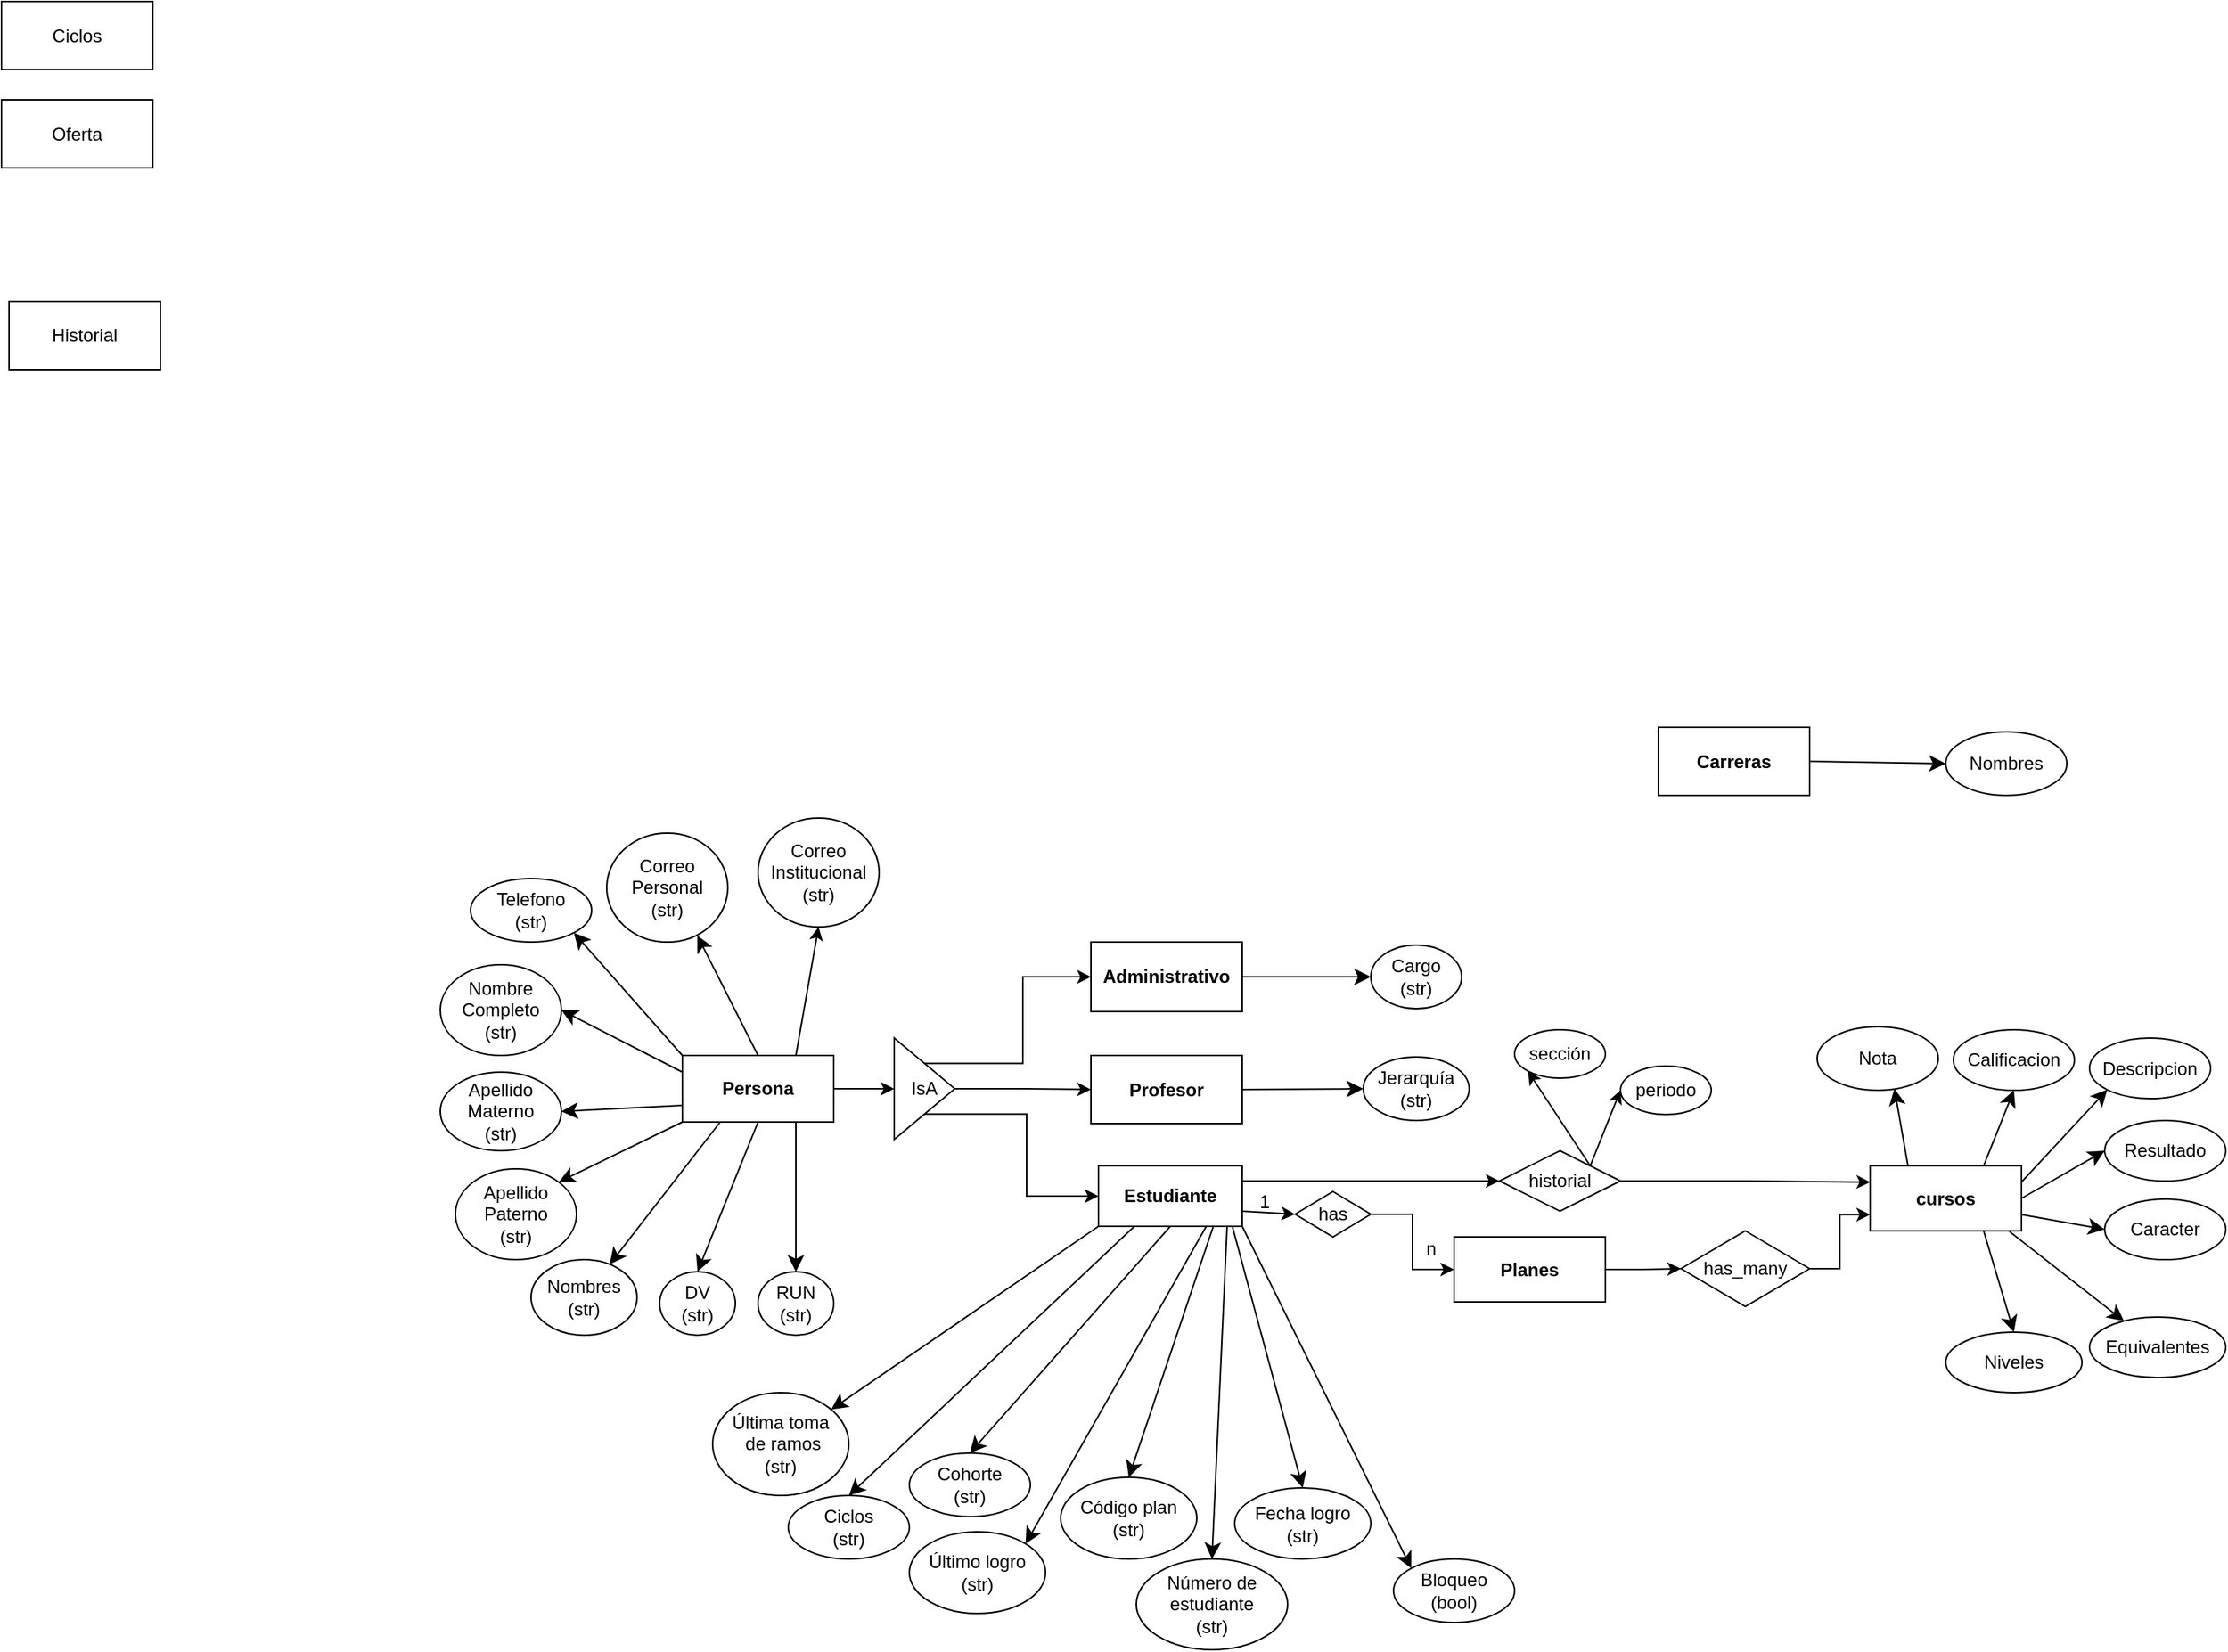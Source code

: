 <mxfile version="24.7.13">
  <diagram id="R2lEEEUBdFMjLlhIrx00" name="Page-1">
    <mxGraphModel dx="1750" dy="942" grid="1" gridSize="10" guides="1" tooltips="1" connect="1" arrows="1" fold="1" page="1" pageScale="1" pageWidth="1920" pageHeight="1200" math="0" shadow="0" extFonts="Permanent Marker^https://fonts.googleapis.com/css?family=Permanent+Marker">
      <root>
        <mxCell id="0" />
        <mxCell id="1" parent="0" />
        <mxCell id="MG-tQrr7yIfJ6AN1JKal-5" style="edgeStyle=orthogonalEdgeStyle;rounded=0;orthogonalLoop=1;jettySize=auto;html=1;exitX=1;exitY=0.5;exitDx=0;exitDy=0;entryX=0;entryY=0.25;entryDx=0;entryDy=0;" parent="1" source="MG-tQrr7yIfJ6AN1JKal-6" target="rtoRlGTTKdL7VZsekByU-3" edge="1">
          <mxGeometry relative="1" as="geometry" />
        </mxCell>
        <mxCell id="3uj9dtnOWf63wuL9Hech-1" value="&lt;b&gt;Estudiante&lt;/b&gt;" style="rounded=0;whiteSpace=wrap;html=1;" parent="1" vertex="1">
          <mxGeometry x="855" y="1010" width="95" height="40" as="geometry" />
        </mxCell>
        <mxCell id="3uj9dtnOWf63wuL9Hech-2" value="&lt;b&gt;Profesor&lt;/b&gt;" style="rounded=0;whiteSpace=wrap;html=1;" parent="1" vertex="1">
          <mxGeometry x="850" y="937" width="100" height="45" as="geometry" />
        </mxCell>
        <mxCell id="-E-6xSp3zLx3lU_JsxDd-4" style="edgeStyle=none;curved=1;rounded=0;orthogonalLoop=1;jettySize=auto;html=1;exitX=0.75;exitY=1;exitDx=0;exitDy=0;fontSize=12;startSize=8;endSize=8;entryX=0.5;entryY=0;entryDx=0;entryDy=0;" parent="1" source="3uj9dtnOWf63wuL9Hech-3" target="-E-6xSp3zLx3lU_JsxDd-5" edge="1">
          <mxGeometry relative="1" as="geometry">
            <mxPoint x="780" y="990" as="targetPoint" />
          </mxGeometry>
        </mxCell>
        <mxCell id="-E-6xSp3zLx3lU_JsxDd-10" style="edgeStyle=none;curved=1;rounded=0;orthogonalLoop=1;jettySize=auto;html=1;exitX=0.25;exitY=1;exitDx=0;exitDy=0;fontSize=12;startSize=8;endSize=8;" parent="1" source="3uj9dtnOWf63wuL9Hech-3" target="-E-6xSp3zLx3lU_JsxDd-9" edge="1">
          <mxGeometry relative="1" as="geometry" />
        </mxCell>
        <mxCell id="-E-6xSp3zLx3lU_JsxDd-12" style="edgeStyle=none;curved=1;rounded=0;orthogonalLoop=1;jettySize=auto;html=1;exitX=0;exitY=1;exitDx=0;exitDy=0;entryX=1;entryY=0;entryDx=0;entryDy=0;fontSize=12;startSize=8;endSize=8;" parent="1" source="3uj9dtnOWf63wuL9Hech-3" target="-E-6xSp3zLx3lU_JsxDd-11" edge="1">
          <mxGeometry relative="1" as="geometry" />
        </mxCell>
        <mxCell id="-E-6xSp3zLx3lU_JsxDd-14" style="edgeStyle=none;curved=1;rounded=0;orthogonalLoop=1;jettySize=auto;html=1;exitX=0;exitY=0.75;exitDx=0;exitDy=0;entryX=1;entryY=0.5;entryDx=0;entryDy=0;fontSize=12;startSize=8;endSize=8;entryPerimeter=0;" parent="1" source="3uj9dtnOWf63wuL9Hech-3" target="-E-6xSp3zLx3lU_JsxDd-13" edge="1">
          <mxGeometry relative="1" as="geometry" />
        </mxCell>
        <mxCell id="-E-6xSp3zLx3lU_JsxDd-16" style="edgeStyle=none;curved=1;rounded=0;orthogonalLoop=1;jettySize=auto;html=1;exitX=0;exitY=0.25;exitDx=0;exitDy=0;entryX=1;entryY=0.5;entryDx=0;entryDy=0;fontSize=12;startSize=8;endSize=8;" parent="1" source="3uj9dtnOWf63wuL9Hech-3" target="-E-6xSp3zLx3lU_JsxDd-15" edge="1">
          <mxGeometry relative="1" as="geometry" />
        </mxCell>
        <mxCell id="-E-6xSp3zLx3lU_JsxDd-18" style="edgeStyle=none;curved=1;rounded=0;orthogonalLoop=1;jettySize=auto;html=1;exitX=0;exitY=0;exitDx=0;exitDy=0;entryX=1;entryY=1;entryDx=0;entryDy=0;fontSize=12;startSize=8;endSize=8;" parent="1" source="3uj9dtnOWf63wuL9Hech-3" target="-E-6xSp3zLx3lU_JsxDd-17" edge="1">
          <mxGeometry relative="1" as="geometry" />
        </mxCell>
        <mxCell id="-E-6xSp3zLx3lU_JsxDd-20" style="edgeStyle=none;curved=1;rounded=0;orthogonalLoop=1;jettySize=auto;html=1;exitX=0.5;exitY=0;exitDx=0;exitDy=0;entryX=0.748;entryY=0.94;entryDx=0;entryDy=0;fontSize=12;startSize=8;endSize=8;entryPerimeter=0;" parent="1" source="3uj9dtnOWf63wuL9Hech-3" target="-E-6xSp3zLx3lU_JsxDd-19" edge="1">
          <mxGeometry relative="1" as="geometry" />
        </mxCell>
        <mxCell id="vODttAvqWpY4VJm_xrX_-4" style="edgeStyle=orthogonalEdgeStyle;rounded=0;orthogonalLoop=1;jettySize=auto;html=1;exitX=0.5;exitY=0;exitDx=0;exitDy=0;entryX=0;entryY=0.5;entryDx=0;entryDy=0;" parent="1" source="vODttAvqWpY4VJm_xrX_-25" target="3uj9dtnOWf63wuL9Hech-4" edge="1">
          <mxGeometry relative="1" as="geometry">
            <mxPoint x="750" y="935.2" as="sourcePoint" />
          </mxGeometry>
        </mxCell>
        <mxCell id="vODttAvqWpY4VJm_xrX_-8" style="edgeStyle=orthogonalEdgeStyle;rounded=0;orthogonalLoop=1;jettySize=auto;html=1;exitX=1;exitY=0.5;exitDx=0;exitDy=0;entryX=0;entryY=0.5;entryDx=0;entryDy=0;" parent="1" source="vODttAvqWpY4VJm_xrX_-25" target="3uj9dtnOWf63wuL9Hech-2" edge="1">
          <mxGeometry relative="1" as="geometry">
            <mxPoint x="790" y="959.495" as="sourcePoint" />
          </mxGeometry>
        </mxCell>
        <mxCell id="vODttAvqWpY4VJm_xrX_-10" style="edgeStyle=orthogonalEdgeStyle;rounded=0;orthogonalLoop=1;jettySize=auto;html=1;exitX=0.5;exitY=1;exitDx=0;exitDy=0;entryX=0;entryY=0.5;entryDx=0;entryDy=0;" parent="1" source="vODttAvqWpY4VJm_xrX_-25" target="3uj9dtnOWf63wuL9Hech-1" edge="1">
          <mxGeometry relative="1" as="geometry">
            <mxPoint x="750" y="983.79" as="sourcePoint" />
          </mxGeometry>
        </mxCell>
        <mxCell id="3uj9dtnOWf63wuL9Hech-3" value="&lt;b&gt;Persona&lt;/b&gt;" style="rounded=0;whiteSpace=wrap;html=1;" parent="1" vertex="1">
          <mxGeometry x="580" y="937" width="100" height="44" as="geometry" />
        </mxCell>
        <mxCell id="3uj9dtnOWf63wuL9Hech-4" value="&lt;b&gt;Administrativo&lt;/b&gt;" style="rounded=0;whiteSpace=wrap;html=1;" parent="1" vertex="1">
          <mxGeometry x="850" y="862" width="100" height="46" as="geometry" />
        </mxCell>
        <mxCell id="-E-6xSp3zLx3lU_JsxDd-24" style="edgeStyle=none;curved=1;rounded=0;orthogonalLoop=1;jettySize=auto;html=1;exitX=1;exitY=0.5;exitDx=0;exitDy=0;entryX=0;entryY=0.5;entryDx=0;entryDy=0;fontSize=12;startSize=8;endSize=8;" parent="1" source="rtoRlGTTKdL7VZsekByU-1" target="-E-6xSp3zLx3lU_JsxDd-23" edge="1">
          <mxGeometry relative="1" as="geometry" />
        </mxCell>
        <mxCell id="rtoRlGTTKdL7VZsekByU-1" value="&lt;b&gt;Carreras&lt;/b&gt;" style="rounded=0;whiteSpace=wrap;html=1;" parent="1" vertex="1">
          <mxGeometry x="1225" y="720" width="100" height="45" as="geometry" />
        </mxCell>
        <mxCell id="jiZP9g_ptGtQ_ahqqMPu-5" style="edgeStyle=orthogonalEdgeStyle;rounded=0;orthogonalLoop=1;jettySize=auto;html=1;exitX=1;exitY=0.5;exitDx=0;exitDy=0;entryX=0;entryY=0.75;entryDx=0;entryDy=0;" parent="1" source="jiZP9g_ptGtQ_ahqqMPu-6" target="rtoRlGTTKdL7VZsekByU-3" edge="1">
          <mxGeometry relative="1" as="geometry" />
        </mxCell>
        <mxCell id="rtoRlGTTKdL7VZsekByU-2" value="&lt;b&gt;Planes&lt;/b&gt;" style="rounded=0;whiteSpace=wrap;html=1;" parent="1" vertex="1">
          <mxGeometry x="1090" y="1057" width="100" height="43" as="geometry" />
        </mxCell>
        <mxCell id="-E-6xSp3zLx3lU_JsxDd-29" style="edgeStyle=none;curved=1;rounded=0;orthogonalLoop=1;jettySize=auto;html=1;exitX=0.25;exitY=0;exitDx=0;exitDy=0;entryX=0.638;entryY=0.976;entryDx=0;entryDy=0;fontSize=12;startSize=8;endSize=8;entryPerimeter=0;" parent="1" source="rtoRlGTTKdL7VZsekByU-3" target="-E-6xSp3zLx3lU_JsxDd-28" edge="1">
          <mxGeometry relative="1" as="geometry" />
        </mxCell>
        <mxCell id="-E-6xSp3zLx3lU_JsxDd-31" style="edgeStyle=none;curved=1;rounded=0;orthogonalLoop=1;jettySize=auto;html=1;exitX=0.75;exitY=0;exitDx=0;exitDy=0;fontSize=12;startSize=8;endSize=8;entryX=0.5;entryY=1;entryDx=0;entryDy=0;" parent="1" source="rtoRlGTTKdL7VZsekByU-3" target="-E-6xSp3zLx3lU_JsxDd-30" edge="1">
          <mxGeometry relative="1" as="geometry">
            <mxPoint x="1532" y="972" as="targetPoint" />
          </mxGeometry>
        </mxCell>
        <mxCell id="-E-6xSp3zLx3lU_JsxDd-33" style="edgeStyle=none;curved=1;rounded=0;orthogonalLoop=1;jettySize=auto;html=1;exitX=1;exitY=0.25;exitDx=0;exitDy=0;entryX=0;entryY=1;entryDx=0;entryDy=0;fontSize=12;startSize=8;endSize=8;" parent="1" source="rtoRlGTTKdL7VZsekByU-3" target="-E-6xSp3zLx3lU_JsxDd-32" edge="1">
          <mxGeometry relative="1" as="geometry" />
        </mxCell>
        <mxCell id="-E-6xSp3zLx3lU_JsxDd-35" style="edgeStyle=none;curved=1;rounded=0;orthogonalLoop=1;jettySize=auto;html=1;exitX=1;exitY=0.5;exitDx=0;exitDy=0;fontSize=12;startSize=8;endSize=8;entryX=0;entryY=0.5;entryDx=0;entryDy=0;" parent="1" source="rtoRlGTTKdL7VZsekByU-3" target="-E-6xSp3zLx3lU_JsxDd-34" edge="1">
          <mxGeometry relative="1" as="geometry" />
        </mxCell>
        <mxCell id="-E-6xSp3zLx3lU_JsxDd-39" style="edgeStyle=none;curved=1;rounded=0;orthogonalLoop=1;jettySize=auto;html=1;exitX=0.92;exitY=1.008;exitDx=0;exitDy=0;fontSize=12;startSize=8;endSize=8;exitPerimeter=0;" parent="1" source="rtoRlGTTKdL7VZsekByU-3" target="-E-6xSp3zLx3lU_JsxDd-38" edge="1">
          <mxGeometry relative="1" as="geometry" />
        </mxCell>
        <mxCell id="rtoRlGTTKdL7VZsekByU-3" value="&lt;b&gt;cursos&lt;/b&gt;" style="rounded=0;whiteSpace=wrap;html=1;" parent="1" vertex="1">
          <mxGeometry x="1365" y="1010" width="100" height="43" as="geometry" />
        </mxCell>
        <mxCell id="-E-6xSp3zLx3lU_JsxDd-1" value="Ciclos" style="rounded=0;whiteSpace=wrap;html=1;" parent="1" vertex="1">
          <mxGeometry x="130" y="240" width="100" height="45" as="geometry" />
        </mxCell>
        <mxCell id="-E-6xSp3zLx3lU_JsxDd-2" value="Oferta" style="rounded=0;whiteSpace=wrap;html=1;" parent="1" vertex="1">
          <mxGeometry x="130" y="305" width="100" height="45" as="geometry" />
        </mxCell>
        <mxCell id="-E-6xSp3zLx3lU_JsxDd-3" value="Historial" style="rounded=0;whiteSpace=wrap;html=1;" parent="1" vertex="1">
          <mxGeometry x="135" y="438.5" width="100" height="45" as="geometry" />
        </mxCell>
        <mxCell id="-E-6xSp3zLx3lU_JsxDd-5" value="RUN&lt;div&gt;(str)&lt;/div&gt;" style="ellipse;whiteSpace=wrap;html=1;" parent="1" vertex="1">
          <mxGeometry x="630" y="1080" width="50" height="42" as="geometry" />
        </mxCell>
        <mxCell id="-E-6xSp3zLx3lU_JsxDd-6" value="DV&lt;div&gt;(str)&lt;/div&gt;" style="ellipse;whiteSpace=wrap;html=1;" parent="1" vertex="1">
          <mxGeometry x="565" y="1080" width="50" height="42" as="geometry" />
        </mxCell>
        <mxCell id="-E-6xSp3zLx3lU_JsxDd-7" style="edgeStyle=none;curved=1;rounded=0;orthogonalLoop=1;jettySize=auto;html=1;exitX=0.5;exitY=1;exitDx=0;exitDy=0;entryX=0.5;entryY=0;entryDx=0;entryDy=0;fontSize=12;startSize=8;endSize=8;" parent="1" source="3uj9dtnOWf63wuL9Hech-3" target="-E-6xSp3zLx3lU_JsxDd-6" edge="1">
          <mxGeometry relative="1" as="geometry" />
        </mxCell>
        <mxCell id="-E-6xSp3zLx3lU_JsxDd-9" value="Nombres&lt;div&gt;(str)&lt;/div&gt;" style="ellipse;whiteSpace=wrap;html=1;" parent="1" vertex="1">
          <mxGeometry x="480" y="1072" width="70" height="50" as="geometry" />
        </mxCell>
        <mxCell id="-E-6xSp3zLx3lU_JsxDd-11" value="Apellido Paterno&lt;div&gt;(str)&lt;/div&gt;" style="ellipse;whiteSpace=wrap;html=1;" parent="1" vertex="1">
          <mxGeometry x="430" y="1012" width="80" height="60" as="geometry" />
        </mxCell>
        <mxCell id="-E-6xSp3zLx3lU_JsxDd-13" value="Apellido Materno&lt;div&gt;(str)&lt;/div&gt;" style="ellipse;whiteSpace=wrap;html=1;" parent="1" vertex="1">
          <mxGeometry x="420" y="948" width="80" height="52" as="geometry" />
        </mxCell>
        <mxCell id="P8kN37uJ9n46lhY9FdP0-14" value="Cohorte&lt;div&gt;(str)&lt;/div&gt;" style="ellipse;whiteSpace=wrap;html=1;" parent="1" vertex="1">
          <mxGeometry x="730" y="1200" width="80" height="42" as="geometry" />
        </mxCell>
        <mxCell id="-E-6xSp3zLx3lU_JsxDd-15" value="Nombre Completo&lt;div&gt;(str)&lt;/div&gt;" style="ellipse;whiteSpace=wrap;html=1;" parent="1" vertex="1">
          <mxGeometry x="420" y="877" width="80" height="60" as="geometry" />
        </mxCell>
        <mxCell id="P8kN37uJ9n46lhY9FdP0-16" value="Código plan&lt;div&gt;(str)&lt;/div&gt;" style="ellipse;whiteSpace=wrap;html=1;" parent="1" vertex="1">
          <mxGeometry x="830" y="1216" width="90" height="54" as="geometry" />
        </mxCell>
        <mxCell id="-E-6xSp3zLx3lU_JsxDd-17" value="Telefono&lt;div&gt;(str)&lt;/div&gt;" style="ellipse;whiteSpace=wrap;html=1;" parent="1" vertex="1">
          <mxGeometry x="440" y="820" width="80" height="42" as="geometry" />
        </mxCell>
        <mxCell id="P8kN37uJ9n46lhY9FdP0-17" value="Jerarquía&lt;div&gt;(str)&lt;/div&gt;" style="ellipse;whiteSpace=wrap;html=1;" parent="1" vertex="1">
          <mxGeometry x="1030" y="938" width="70" height="42" as="geometry" />
        </mxCell>
        <mxCell id="-E-6xSp3zLx3lU_JsxDd-19" value="Correo Personal&lt;div&gt;(str)&lt;/div&gt;" style="ellipse;whiteSpace=wrap;html=1;" parent="1" vertex="1">
          <mxGeometry x="530" y="790" width="80" height="72" as="geometry" />
        </mxCell>
        <mxCell id="P8kN37uJ9n46lhY9FdP0-18" value="Cargo&lt;div&gt;(str)&lt;/div&gt;" style="ellipse;whiteSpace=wrap;html=1;" parent="1" vertex="1">
          <mxGeometry x="1035" y="864" width="60" height="42" as="geometry" />
        </mxCell>
        <mxCell id="-E-6xSp3zLx3lU_JsxDd-21" value="Correo Institucional&lt;div&gt;(str)&lt;/div&gt;" style="ellipse;whiteSpace=wrap;html=1;" parent="1" vertex="1">
          <mxGeometry x="630" y="780" width="80" height="72" as="geometry" />
        </mxCell>
        <mxCell id="P8kN37uJ9n46lhY9FdP0-19" style="edgeStyle=none;curved=1;rounded=0;orthogonalLoop=1;jettySize=auto;html=1;exitX=1;exitY=0.5;exitDx=0;exitDy=0;entryX=0;entryY=0.5;entryDx=0;entryDy=0;fontSize=12;startSize=8;endSize=8;" parent="1" source="3uj9dtnOWf63wuL9Hech-2" target="P8kN37uJ9n46lhY9FdP0-17" edge="1">
          <mxGeometry relative="1" as="geometry">
            <mxPoint x="565" y="92.5" as="sourcePoint" />
            <mxPoint x="590" y="136.5" as="targetPoint" />
          </mxGeometry>
        </mxCell>
        <mxCell id="-E-6xSp3zLx3lU_JsxDd-23" value="Nombres" style="ellipse;whiteSpace=wrap;html=1;" parent="1" vertex="1">
          <mxGeometry x="1415" y="723" width="80" height="42" as="geometry" />
        </mxCell>
        <mxCell id="P8kN37uJ9n46lhY9FdP0-20" style="edgeStyle=none;curved=1;rounded=0;orthogonalLoop=1;jettySize=auto;html=1;exitX=1;exitY=0.5;exitDx=0;exitDy=0;entryX=0;entryY=0.5;entryDx=0;entryDy=0;fontSize=12;startSize=8;endSize=8;" parent="1" source="3uj9dtnOWf63wuL9Hech-4" target="P8kN37uJ9n46lhY9FdP0-18" edge="1">
          <mxGeometry relative="1" as="geometry">
            <mxPoint x="960" y="265" as="sourcePoint" />
            <mxPoint x="960" y="290" as="targetPoint" />
          </mxGeometry>
        </mxCell>
        <mxCell id="-E-6xSp3zLx3lU_JsxDd-28" value="Nota" style="ellipse;whiteSpace=wrap;html=1;" parent="1" vertex="1">
          <mxGeometry x="1330" y="918" width="80" height="42" as="geometry" />
        </mxCell>
        <mxCell id="P8kN37uJ9n46lhY9FdP0-21" value="Último logro&lt;div&gt;(str)&lt;/div&gt;" style="ellipse;whiteSpace=wrap;html=1;" parent="1" vertex="1">
          <mxGeometry x="730" y="1252" width="90" height="54" as="geometry" />
        </mxCell>
        <mxCell id="-E-6xSp3zLx3lU_JsxDd-30" value="Calificacion" style="ellipse;whiteSpace=wrap;html=1;" parent="1" vertex="1">
          <mxGeometry x="1420" y="920" width="80" height="40" as="geometry" />
        </mxCell>
        <mxCell id="P8kN37uJ9n46lhY9FdP0-22" style="edgeStyle=none;curved=1;rounded=0;orthogonalLoop=1;jettySize=auto;html=1;exitX=0.75;exitY=1;exitDx=0;exitDy=0;entryX=1;entryY=0;entryDx=0;entryDy=0;fontSize=12;startSize=8;endSize=8;" parent="1" source="3uj9dtnOWf63wuL9Hech-1" target="P8kN37uJ9n46lhY9FdP0-21" edge="1">
          <mxGeometry relative="1" as="geometry">
            <mxPoint x="865" y="1307" as="sourcePoint" />
            <mxPoint x="865" y="1342" as="targetPoint" />
          </mxGeometry>
        </mxCell>
        <mxCell id="-E-6xSp3zLx3lU_JsxDd-32" value="Descripcion" style="ellipse;whiteSpace=wrap;html=1;" parent="1" vertex="1">
          <mxGeometry x="1510" y="925.5" width="80" height="40" as="geometry" />
        </mxCell>
        <mxCell id="P8kN37uJ9n46lhY9FdP0-23" style="edgeStyle=none;curved=1;rounded=0;orthogonalLoop=1;jettySize=auto;html=1;exitX=0.799;exitY=1;exitDx=0;exitDy=0;entryX=0.5;entryY=0;entryDx=0;entryDy=0;fontSize=12;startSize=8;endSize=8;exitPerimeter=0;" parent="1" source="3uj9dtnOWf63wuL9Hech-1" target="P8kN37uJ9n46lhY9FdP0-16" edge="1">
          <mxGeometry relative="1" as="geometry">
            <mxPoint x="965" y="1142" as="sourcePoint" />
            <mxPoint x="975" y="1177" as="targetPoint" />
          </mxGeometry>
        </mxCell>
        <mxCell id="-E-6xSp3zLx3lU_JsxDd-34" value="Resultado" style="ellipse;whiteSpace=wrap;html=1;" parent="1" vertex="1">
          <mxGeometry x="1520" y="980" width="80" height="40" as="geometry" />
        </mxCell>
        <mxCell id="-E-6xSp3zLx3lU_JsxDd-36" value="Caracter" style="ellipse;whiteSpace=wrap;html=1;" parent="1" vertex="1">
          <mxGeometry x="1520" y="1032" width="80" height="40" as="geometry" />
        </mxCell>
        <mxCell id="P8kN37uJ9n46lhY9FdP0-25" style="edgeStyle=none;curved=1;rounded=0;orthogonalLoop=1;jettySize=auto;html=1;exitX=0.5;exitY=1;exitDx=0;exitDy=0;entryX=0.5;entryY=0;entryDx=0;entryDy=0;fontSize=12;startSize=8;endSize=8;" parent="1" source="3uj9dtnOWf63wuL9Hech-1" target="P8kN37uJ9n46lhY9FdP0-14" edge="1">
          <mxGeometry relative="1" as="geometry">
            <mxPoint x="1015" y="1142" as="sourcePoint" />
            <mxPoint x="1065" y="1153" as="targetPoint" />
          </mxGeometry>
        </mxCell>
        <mxCell id="-E-6xSp3zLx3lU_JsxDd-37" style="edgeStyle=none;curved=1;rounded=0;orthogonalLoop=1;jettySize=auto;html=1;entryX=0;entryY=0.5;entryDx=0;entryDy=0;fontSize=12;startSize=8;endSize=8;exitX=1;exitY=0.75;exitDx=0;exitDy=0;" parent="1" source="rtoRlGTTKdL7VZsekByU-3" target="-E-6xSp3zLx3lU_JsxDd-36" edge="1">
          <mxGeometry relative="1" as="geometry">
            <mxPoint x="1470" y="1050" as="sourcePoint" />
          </mxGeometry>
        </mxCell>
        <mxCell id="P8kN37uJ9n46lhY9FdP0-27" value="Fecha logro&lt;div&gt;(str)&lt;/div&gt;" style="ellipse;whiteSpace=wrap;html=1;" parent="1" vertex="1">
          <mxGeometry x="945" y="1223" width="90" height="47" as="geometry" />
        </mxCell>
        <mxCell id="-E-6xSp3zLx3lU_JsxDd-38" value="Equivalentes" style="ellipse;whiteSpace=wrap;html=1;" parent="1" vertex="1">
          <mxGeometry x="1510" y="1110" width="90" height="40" as="geometry" />
        </mxCell>
        <mxCell id="P8kN37uJ9n46lhY9FdP0-28" style="edgeStyle=none;curved=1;rounded=0;orthogonalLoop=1;jettySize=auto;html=1;exitX=0.93;exitY=0.99;exitDx=0;exitDy=0;entryX=0.5;entryY=0;entryDx=0;entryDy=0;fontSize=12;startSize=8;endSize=8;exitPerimeter=0;" parent="1" source="3uj9dtnOWf63wuL9Hech-1" target="P8kN37uJ9n46lhY9FdP0-27" edge="1">
          <mxGeometry relative="1" as="geometry">
            <mxPoint x="865" y="1112" as="sourcePoint" />
            <mxPoint x="775" y="1322" as="targetPoint" />
          </mxGeometry>
        </mxCell>
        <mxCell id="-E-6xSp3zLx3lU_JsxDd-43" value="Niveles" style="ellipse;whiteSpace=wrap;html=1;" parent="1" vertex="1">
          <mxGeometry x="1415" y="1120" width="90" height="40" as="geometry" />
        </mxCell>
        <mxCell id="P8kN37uJ9n46lhY9FdP0-29" value="Última toma&lt;div&gt;&amp;nbsp;de ramos&lt;div&gt;(str)&lt;/div&gt;&lt;/div&gt;" style="ellipse;whiteSpace=wrap;html=1;" parent="1" vertex="1">
          <mxGeometry x="600" y="1160" width="90" height="68" as="geometry" />
        </mxCell>
        <mxCell id="-E-6xSp3zLx3lU_JsxDd-44" style="edgeStyle=none;curved=1;rounded=0;orthogonalLoop=1;jettySize=auto;html=1;exitX=0.75;exitY=1;exitDx=0;exitDy=0;entryX=0.5;entryY=0;entryDx=0;entryDy=0;fontSize=12;startSize=8;endSize=8;" parent="1" source="rtoRlGTTKdL7VZsekByU-3" target="-E-6xSp3zLx3lU_JsxDd-43" edge="1">
          <mxGeometry relative="1" as="geometry" />
        </mxCell>
        <mxCell id="P8kN37uJ9n46lhY9FdP0-30" style="edgeStyle=none;curved=1;rounded=0;orthogonalLoop=1;jettySize=auto;html=1;exitX=0;exitY=1;exitDx=0;exitDy=0;fontSize=12;startSize=8;endSize=8;" parent="1" source="3uj9dtnOWf63wuL9Hech-1" target="P8kN37uJ9n46lhY9FdP0-29" edge="1">
          <mxGeometry relative="1" as="geometry">
            <mxPoint x="855" y="1000" as="sourcePoint" />
            <mxPoint x="895" y="1142" as="targetPoint" />
          </mxGeometry>
        </mxCell>
        <mxCell id="P8kN37uJ9n46lhY9FdP0-31" value="Ciclos&lt;div&gt;(str)&lt;/div&gt;" style="ellipse;whiteSpace=wrap;html=1;" parent="1" vertex="1">
          <mxGeometry x="650" y="1228" width="80" height="42" as="geometry" />
        </mxCell>
        <mxCell id="P8kN37uJ9n46lhY9FdP0-32" style="edgeStyle=none;curved=1;rounded=0;orthogonalLoop=1;jettySize=auto;html=1;exitX=0.25;exitY=1;exitDx=0;exitDy=0;fontSize=12;startSize=8;endSize=8;entryX=0.5;entryY=0;entryDx=0;entryDy=0;" parent="1" source="3uj9dtnOWf63wuL9Hech-1" target="P8kN37uJ9n46lhY9FdP0-31" edge="1">
          <mxGeometry relative="1" as="geometry">
            <mxPoint x="945" y="970" as="sourcePoint" />
            <mxPoint x="730" y="1210" as="targetPoint" />
          </mxGeometry>
        </mxCell>
        <mxCell id="MG-tQrr7yIfJ6AN1JKal-1" value="" style="endArrow=classic;html=1;rounded=0;entryX=0.5;entryY=1;entryDx=0;entryDy=0;exitX=0.75;exitY=0;exitDx=0;exitDy=0;" parent="1" source="3uj9dtnOWf63wuL9Hech-3" target="-E-6xSp3zLx3lU_JsxDd-21" edge="1">
          <mxGeometry width="50" height="50" relative="1" as="geometry">
            <mxPoint x="650" y="937" as="sourcePoint" />
            <mxPoint x="700" y="887" as="targetPoint" />
          </mxGeometry>
        </mxCell>
        <mxCell id="vODttAvqWpY4VJm_xrX_-12" value="" style="edgeStyle=none;curved=1;rounded=0;orthogonalLoop=1;jettySize=auto;html=1;entryX=0.5;entryY=0;entryDx=0;entryDy=0;fontSize=12;startSize=8;endSize=8;" parent="1" target="P8kN37uJ9n46lhY9FdP0-15" edge="1">
          <mxGeometry relative="1" as="geometry">
            <mxPoint x="940" y="1050" as="sourcePoint" />
            <mxPoint x="1110" y="1191" as="targetPoint" />
          </mxGeometry>
        </mxCell>
        <mxCell id="P8kN37uJ9n46lhY9FdP0-15" value="Número de estudiante&lt;div&gt;(str)&lt;/div&gt;" style="ellipse;whiteSpace=wrap;html=1;" parent="1" vertex="1">
          <mxGeometry x="880" y="1270" width="100" height="60" as="geometry" />
        </mxCell>
        <mxCell id="vODttAvqWpY4VJm_xrX_-16" value="Bloqueo&lt;div&gt;(bool)&lt;/div&gt;" style="ellipse;whiteSpace=wrap;html=1;" parent="1" vertex="1">
          <mxGeometry x="1050" y="1270" width="80" height="42" as="geometry" />
        </mxCell>
        <mxCell id="vODttAvqWpY4VJm_xrX_-23" value="" style="edgeStyle=orthogonalEdgeStyle;rounded=0;orthogonalLoop=1;jettySize=auto;html=1;exitX=1;exitY=0.5;exitDx=0;exitDy=0;entryX=0;entryY=0.5;entryDx=0;entryDy=0;" parent="1" source="3uj9dtnOWf63wuL9Hech-3" target="vODttAvqWpY4VJm_xrX_-25" edge="1">
          <mxGeometry relative="1" as="geometry">
            <mxPoint x="680" y="959" as="sourcePoint" />
            <mxPoint x="710" y="959.495" as="targetPoint" />
          </mxGeometry>
        </mxCell>
        <mxCell id="vODttAvqWpY4VJm_xrX_-25" value="IsA" style="triangle;whiteSpace=wrap;html=1;" parent="1" vertex="1">
          <mxGeometry x="720" y="925.5" width="40" height="67" as="geometry" />
        </mxCell>
        <mxCell id="vODttAvqWpY4VJm_xrX_-28" style="edgeStyle=none;curved=1;rounded=0;orthogonalLoop=1;jettySize=auto;html=1;exitX=1;exitY=1;exitDx=0;exitDy=0;entryX=0;entryY=0;entryDx=0;entryDy=0;fontSize=12;startSize=8;endSize=8;" parent="1" source="3uj9dtnOWf63wuL9Hech-1" target="vODttAvqWpY4VJm_xrX_-16" edge="1">
          <mxGeometry relative="1" as="geometry">
            <mxPoint x="965" y="1040" as="sourcePoint" />
            <mxPoint x="1100" y="1104" as="targetPoint" />
          </mxGeometry>
        </mxCell>
        <mxCell id="vODttAvqWpY4VJm_xrX_-33" style="edgeStyle=orthogonalEdgeStyle;rounded=0;orthogonalLoop=1;jettySize=auto;html=1;exitX=1;exitY=0.5;exitDx=0;exitDy=0;entryX=0;entryY=0.5;entryDx=0;entryDy=0;" parent="1" target="rtoRlGTTKdL7VZsekByU-2" edge="1">
          <mxGeometry relative="1" as="geometry">
            <Array as="points">
              <mxPoint x="700" y="1042" />
              <mxPoint x="700" y="1194" />
            </Array>
          </mxGeometry>
        </mxCell>
        <mxCell id="MG-tQrr7yIfJ6AN1JKal-3" value="" style="endArrow=classic;html=1;rounded=0;exitX=1;exitY=0.75;exitDx=0;exitDy=0;entryX=0;entryY=0.5;entryDx=0;entryDy=0;" parent="1" source="3uj9dtnOWf63wuL9Hech-1" target="jiZP9g_ptGtQ_ahqqMPu-2" edge="1">
          <mxGeometry width="50" height="50" relative="1" as="geometry">
            <mxPoint x="920" y="1020" as="sourcePoint" />
            <mxPoint x="995" y="1042" as="targetPoint" />
          </mxGeometry>
        </mxCell>
        <mxCell id="MG-tQrr7yIfJ6AN1JKal-7" value="" style="edgeStyle=orthogonalEdgeStyle;rounded=0;orthogonalLoop=1;jettySize=auto;html=1;exitX=1;exitY=0.25;exitDx=0;exitDy=0;entryX=0;entryY=0.5;entryDx=0;entryDy=0;" parent="1" source="3uj9dtnOWf63wuL9Hech-1" target="MG-tQrr7yIfJ6AN1JKal-6" edge="1">
          <mxGeometry relative="1" as="geometry">
            <mxPoint x="950" y="1020" as="sourcePoint" />
            <mxPoint x="1370" y="1026" as="targetPoint" />
          </mxGeometry>
        </mxCell>
        <mxCell id="MG-tQrr7yIfJ6AN1JKal-6" value="historial" style="rhombus;whiteSpace=wrap;html=1;" parent="1" vertex="1">
          <mxGeometry x="1120" y="1000" width="80" height="40" as="geometry" />
        </mxCell>
        <mxCell id="MG-tQrr7yIfJ6AN1JKal-10" value="sección" style="ellipse;whiteSpace=wrap;html=1;" parent="1" vertex="1">
          <mxGeometry x="1130" y="920" width="60" height="32" as="geometry" />
        </mxCell>
        <mxCell id="MG-tQrr7yIfJ6AN1JKal-11" value="periodo" style="ellipse;whiteSpace=wrap;html=1;" parent="1" vertex="1">
          <mxGeometry x="1200" y="944" width="60" height="32" as="geometry" />
        </mxCell>
        <mxCell id="MG-tQrr7yIfJ6AN1JKal-12" value="" style="endArrow=classic;html=1;rounded=0;exitX=1;exitY=0;exitDx=0;exitDy=0;entryX=0;entryY=1;entryDx=0;entryDy=0;" parent="1" source="MG-tQrr7yIfJ6AN1JKal-6" target="MG-tQrr7yIfJ6AN1JKal-10" edge="1">
          <mxGeometry width="50" height="50" relative="1" as="geometry">
            <mxPoint x="920" y="1120" as="sourcePoint" />
            <mxPoint x="970" y="1070" as="targetPoint" />
          </mxGeometry>
        </mxCell>
        <mxCell id="MG-tQrr7yIfJ6AN1JKal-13" value="" style="endArrow=classic;html=1;rounded=0;entryX=0;entryY=0.5;entryDx=0;entryDy=0;exitX=1;exitY=0;exitDx=0;exitDy=0;" parent="1" source="MG-tQrr7yIfJ6AN1JKal-6" target="MG-tQrr7yIfJ6AN1JKal-11" edge="1">
          <mxGeometry width="50" height="50" relative="1" as="geometry">
            <mxPoint x="1160" y="1000" as="sourcePoint" />
            <mxPoint x="1192" y="964" as="targetPoint" />
          </mxGeometry>
        </mxCell>
        <mxCell id="jiZP9g_ptGtQ_ahqqMPu-8" style="edgeStyle=orthogonalEdgeStyle;rounded=0;orthogonalLoop=1;jettySize=auto;html=1;exitX=1;exitY=0.5;exitDx=0;exitDy=0;entryX=0;entryY=0.5;entryDx=0;entryDy=0;" parent="1" source="jiZP9g_ptGtQ_ahqqMPu-2" target="rtoRlGTTKdL7VZsekByU-2" edge="1">
          <mxGeometry relative="1" as="geometry" />
        </mxCell>
        <mxCell id="jiZP9g_ptGtQ_ahqqMPu-2" value="has" style="rhombus;whiteSpace=wrap;html=1;" parent="1" vertex="1">
          <mxGeometry x="985" y="1027" width="50" height="30" as="geometry" />
        </mxCell>
        <mxCell id="jiZP9g_ptGtQ_ahqqMPu-7" value="" style="edgeStyle=orthogonalEdgeStyle;rounded=0;orthogonalLoop=1;jettySize=auto;html=1;exitX=1;exitY=0.5;exitDx=0;exitDy=0;entryX=0;entryY=0.5;entryDx=0;entryDy=0;" parent="1" source="rtoRlGTTKdL7VZsekByU-2" target="jiZP9g_ptGtQ_ahqqMPu-6" edge="1">
          <mxGeometry relative="1" as="geometry">
            <mxPoint x="1220" y="1079" as="sourcePoint" />
            <mxPoint x="1365" y="1042" as="targetPoint" />
          </mxGeometry>
        </mxCell>
        <mxCell id="jiZP9g_ptGtQ_ahqqMPu-6" value="has_&lt;span style=&quot;background-color: initial;&quot;&gt;many&lt;/span&gt;" style="rhombus;whiteSpace=wrap;html=1;" parent="1" vertex="1">
          <mxGeometry x="1240" y="1053" width="85" height="50" as="geometry" />
        </mxCell>
        <mxCell id="5HhHCdnNU2LWMbd_4-Zq-1" value="1" style="text;html=1;align=center;verticalAlign=middle;whiteSpace=wrap;rounded=0;" vertex="1" parent="1">
          <mxGeometry x="950" y="1027" width="30" height="13.5" as="geometry" />
        </mxCell>
        <mxCell id="5HhHCdnNU2LWMbd_4-Zq-2" value="n" style="text;html=1;align=center;verticalAlign=middle;whiteSpace=wrap;rounded=0;" vertex="1" parent="1">
          <mxGeometry x="1060" y="1058.5" width="30" height="13.5" as="geometry" />
        </mxCell>
      </root>
    </mxGraphModel>
  </diagram>
</mxfile>
